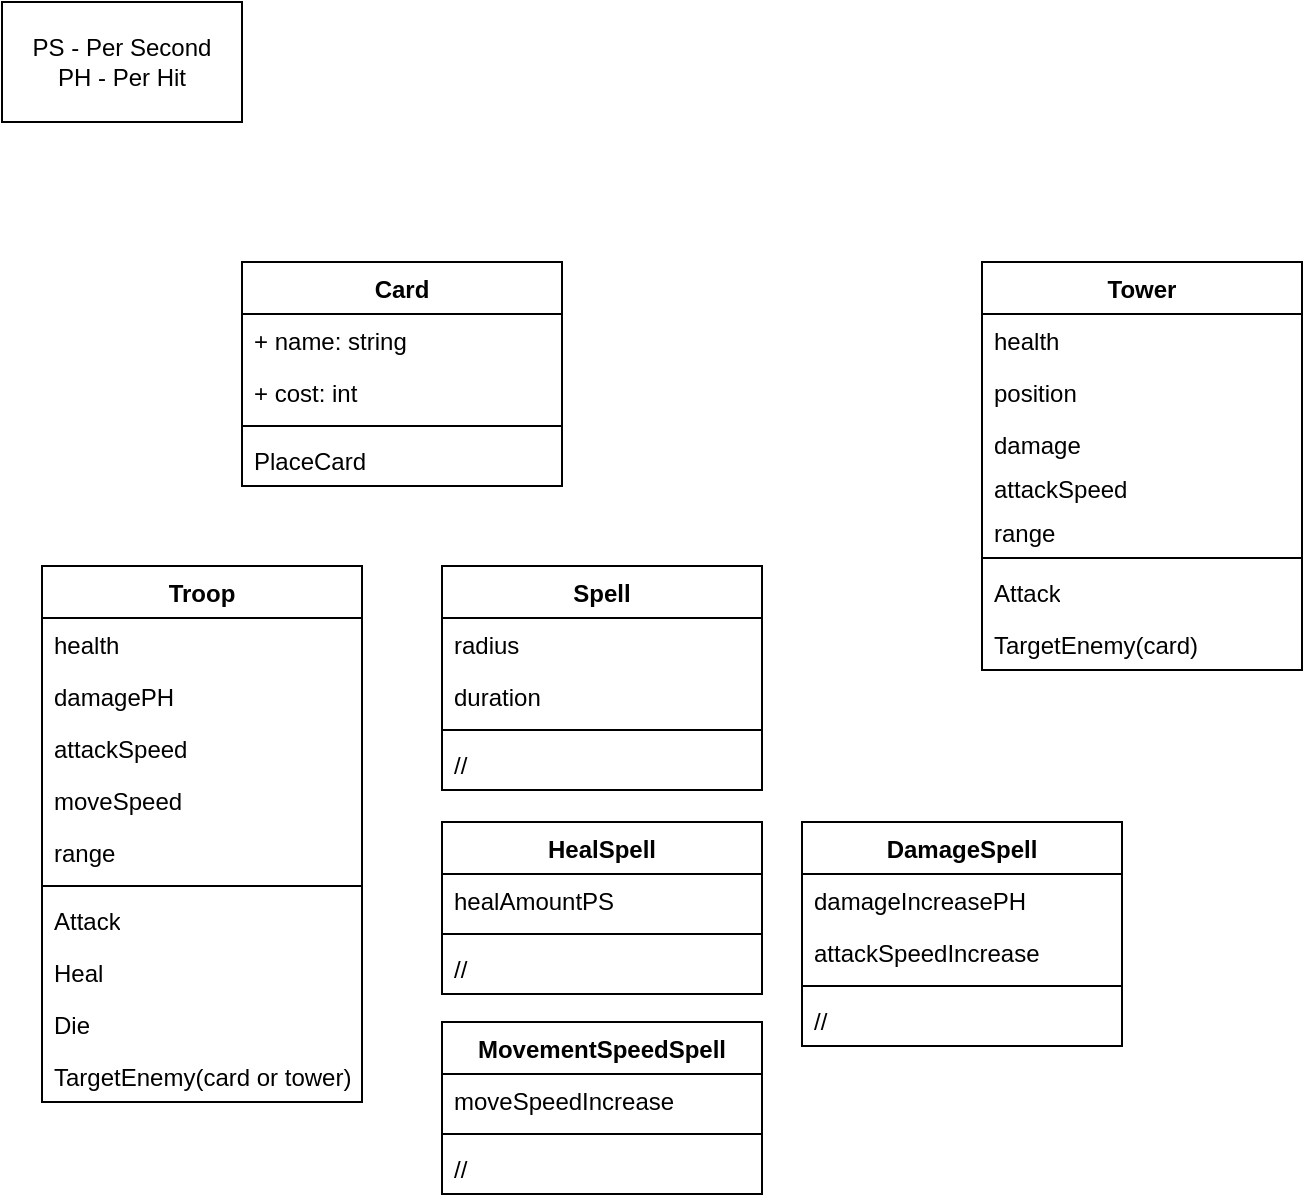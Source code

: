 <mxfile version="24.0.2" type="device">
  <diagram id="C5RBs43oDa-KdzZeNtuy" name="Page-1">
    <mxGraphModel dx="1434" dy="746" grid="1" gridSize="10" guides="1" tooltips="1" connect="1" arrows="1" fold="1" page="1" pageScale="1" pageWidth="827" pageHeight="1169" math="0" shadow="0">
      <root>
        <mxCell id="WIyWlLk6GJQsqaUBKTNV-0" />
        <mxCell id="WIyWlLk6GJQsqaUBKTNV-1" parent="WIyWlLk6GJQsqaUBKTNV-0" />
        <mxCell id="csvhxNmsxQ6Armp73pFt-4" value="Tower" style="swimlane;fontStyle=1;align=center;verticalAlign=top;childLayout=stackLayout;horizontal=1;startSize=26;horizontalStack=0;resizeParent=1;resizeParentMax=0;resizeLast=0;collapsible=1;marginBottom=0;whiteSpace=wrap;html=1;" parent="WIyWlLk6GJQsqaUBKTNV-1" vertex="1">
          <mxGeometry x="580" y="240" width="160" height="204" as="geometry" />
        </mxCell>
        <mxCell id="csvhxNmsxQ6Armp73pFt-5" value="health" style="text;strokeColor=none;fillColor=none;align=left;verticalAlign=top;spacingLeft=4;spacingRight=4;overflow=hidden;rotatable=0;points=[[0,0.5],[1,0.5]];portConstraint=eastwest;whiteSpace=wrap;html=1;" parent="csvhxNmsxQ6Armp73pFt-4" vertex="1">
          <mxGeometry y="26" width="160" height="26" as="geometry" />
        </mxCell>
        <mxCell id="csvhxNmsxQ6Armp73pFt-49" value="position" style="text;strokeColor=none;fillColor=none;align=left;verticalAlign=top;spacingLeft=4;spacingRight=4;overflow=hidden;rotatable=0;points=[[0,0.5],[1,0.5]];portConstraint=eastwest;whiteSpace=wrap;html=1;" parent="csvhxNmsxQ6Armp73pFt-4" vertex="1">
          <mxGeometry y="52" width="160" height="26" as="geometry" />
        </mxCell>
        <mxCell id="csvhxNmsxQ6Armp73pFt-50" value="damage" style="text;strokeColor=none;fillColor=none;align=left;verticalAlign=top;spacingLeft=4;spacingRight=4;overflow=hidden;rotatable=0;points=[[0,0.5],[1,0.5]];portConstraint=eastwest;whiteSpace=wrap;html=1;" parent="csvhxNmsxQ6Armp73pFt-4" vertex="1">
          <mxGeometry y="78" width="160" height="22" as="geometry" />
        </mxCell>
        <mxCell id="iNIcQriuoPwsWavCCn1I-0" value="attackSpeed" style="text;strokeColor=none;fillColor=none;align=left;verticalAlign=top;spacingLeft=4;spacingRight=4;overflow=hidden;rotatable=0;points=[[0,0.5],[1,0.5]];portConstraint=eastwest;whiteSpace=wrap;html=1;" parent="csvhxNmsxQ6Armp73pFt-4" vertex="1">
          <mxGeometry y="100" width="160" height="22" as="geometry" />
        </mxCell>
        <mxCell id="iNIcQriuoPwsWavCCn1I-4" value="range" style="text;strokeColor=none;fillColor=none;align=left;verticalAlign=top;spacingLeft=4;spacingRight=4;overflow=hidden;rotatable=0;points=[[0,0.5],[1,0.5]];portConstraint=eastwest;whiteSpace=wrap;html=1;" parent="csvhxNmsxQ6Armp73pFt-4" vertex="1">
          <mxGeometry y="122" width="160" height="22" as="geometry" />
        </mxCell>
        <mxCell id="csvhxNmsxQ6Armp73pFt-6" value="" style="line;strokeWidth=1;fillColor=none;align=left;verticalAlign=middle;spacingTop=-1;spacingLeft=3;spacingRight=3;rotatable=0;labelPosition=right;points=[];portConstraint=eastwest;strokeColor=inherit;" parent="csvhxNmsxQ6Armp73pFt-4" vertex="1">
          <mxGeometry y="144" width="160" height="8" as="geometry" />
        </mxCell>
        <mxCell id="csvhxNmsxQ6Armp73pFt-7" value="Attack" style="text;strokeColor=none;fillColor=none;align=left;verticalAlign=top;spacingLeft=4;spacingRight=4;overflow=hidden;rotatable=0;points=[[0,0.5],[1,0.5]];portConstraint=eastwest;whiteSpace=wrap;html=1;" parent="csvhxNmsxQ6Armp73pFt-4" vertex="1">
          <mxGeometry y="152" width="160" height="26" as="geometry" />
        </mxCell>
        <mxCell id="csvhxNmsxQ6Armp73pFt-51" value="TargetEnemy(card)" style="text;strokeColor=none;fillColor=none;align=left;verticalAlign=top;spacingLeft=4;spacingRight=4;overflow=hidden;rotatable=0;points=[[0,0.5],[1,0.5]];portConstraint=eastwest;whiteSpace=wrap;html=1;" parent="csvhxNmsxQ6Armp73pFt-4" vertex="1">
          <mxGeometry y="178" width="160" height="26" as="geometry" />
        </mxCell>
        <mxCell id="csvhxNmsxQ6Armp73pFt-16" value="Card" style="swimlane;fontStyle=1;align=center;verticalAlign=top;childLayout=stackLayout;horizontal=1;startSize=26;horizontalStack=0;resizeParent=1;resizeParentMax=0;resizeLast=0;collapsible=1;marginBottom=0;whiteSpace=wrap;html=1;" parent="WIyWlLk6GJQsqaUBKTNV-1" vertex="1">
          <mxGeometry x="210" y="240" width="160" height="112" as="geometry" />
        </mxCell>
        <mxCell id="csvhxNmsxQ6Armp73pFt-17" value="+ name: string" style="text;strokeColor=none;fillColor=none;align=left;verticalAlign=top;spacingLeft=4;spacingRight=4;overflow=hidden;rotatable=0;points=[[0,0.5],[1,0.5]];portConstraint=eastwest;whiteSpace=wrap;html=1;" parent="csvhxNmsxQ6Armp73pFt-16" vertex="1">
          <mxGeometry y="26" width="160" height="26" as="geometry" />
        </mxCell>
        <mxCell id="csvhxNmsxQ6Armp73pFt-41" value="+ cost: int" style="text;strokeColor=none;fillColor=none;align=left;verticalAlign=top;spacingLeft=4;spacingRight=4;overflow=hidden;rotatable=0;points=[[0,0.5],[1,0.5]];portConstraint=eastwest;whiteSpace=wrap;html=1;" parent="csvhxNmsxQ6Armp73pFt-16" vertex="1">
          <mxGeometry y="52" width="160" height="26" as="geometry" />
        </mxCell>
        <mxCell id="csvhxNmsxQ6Armp73pFt-18" value="" style="line;strokeWidth=1;fillColor=none;align=left;verticalAlign=middle;spacingTop=-1;spacingLeft=3;spacingRight=3;rotatable=0;labelPosition=right;points=[];portConstraint=eastwest;strokeColor=inherit;" parent="csvhxNmsxQ6Armp73pFt-16" vertex="1">
          <mxGeometry y="78" width="160" height="8" as="geometry" />
        </mxCell>
        <mxCell id="csvhxNmsxQ6Armp73pFt-19" value="PlaceCard" style="text;strokeColor=none;fillColor=none;align=left;verticalAlign=top;spacingLeft=4;spacingRight=4;overflow=hidden;rotatable=0;points=[[0,0.5],[1,0.5]];portConstraint=eastwest;whiteSpace=wrap;html=1;" parent="csvhxNmsxQ6Armp73pFt-16" vertex="1">
          <mxGeometry y="86" width="160" height="26" as="geometry" />
        </mxCell>
        <mxCell id="csvhxNmsxQ6Armp73pFt-32" value="Spell" style="swimlane;fontStyle=1;align=center;verticalAlign=top;childLayout=stackLayout;horizontal=1;startSize=26;horizontalStack=0;resizeParent=1;resizeParentMax=0;resizeLast=0;collapsible=1;marginBottom=0;whiteSpace=wrap;html=1;" parent="WIyWlLk6GJQsqaUBKTNV-1" vertex="1">
          <mxGeometry x="310" y="392" width="160" height="112" as="geometry" />
        </mxCell>
        <mxCell id="csvhxNmsxQ6Armp73pFt-33" value="radius" style="text;strokeColor=none;fillColor=none;align=left;verticalAlign=top;spacingLeft=4;spacingRight=4;overflow=hidden;rotatable=0;points=[[0,0.5],[1,0.5]];portConstraint=eastwest;whiteSpace=wrap;html=1;" parent="csvhxNmsxQ6Armp73pFt-32" vertex="1">
          <mxGeometry y="26" width="160" height="26" as="geometry" />
        </mxCell>
        <mxCell id="csvhxNmsxQ6Armp73pFt-47" value="duration" style="text;strokeColor=none;fillColor=none;align=left;verticalAlign=top;spacingLeft=4;spacingRight=4;overflow=hidden;rotatable=0;points=[[0,0.5],[1,0.5]];portConstraint=eastwest;whiteSpace=wrap;html=1;" parent="csvhxNmsxQ6Armp73pFt-32" vertex="1">
          <mxGeometry y="52" width="160" height="26" as="geometry" />
        </mxCell>
        <mxCell id="csvhxNmsxQ6Armp73pFt-34" value="" style="line;strokeWidth=1;fillColor=none;align=left;verticalAlign=middle;spacingTop=-1;spacingLeft=3;spacingRight=3;rotatable=0;labelPosition=right;points=[];portConstraint=eastwest;strokeColor=inherit;" parent="csvhxNmsxQ6Armp73pFt-32" vertex="1">
          <mxGeometry y="78" width="160" height="8" as="geometry" />
        </mxCell>
        <mxCell id="csvhxNmsxQ6Armp73pFt-35" value="//" style="text;strokeColor=none;fillColor=none;align=left;verticalAlign=top;spacingLeft=4;spacingRight=4;overflow=hidden;rotatable=0;points=[[0,0.5],[1,0.5]];portConstraint=eastwest;whiteSpace=wrap;html=1;" parent="csvhxNmsxQ6Armp73pFt-32" vertex="1">
          <mxGeometry y="86" width="160" height="26" as="geometry" />
        </mxCell>
        <mxCell id="csvhxNmsxQ6Armp73pFt-36" value="Troop" style="swimlane;fontStyle=1;align=center;verticalAlign=top;childLayout=stackLayout;horizontal=1;startSize=26;horizontalStack=0;resizeParent=1;resizeParentMax=0;resizeLast=0;collapsible=1;marginBottom=0;whiteSpace=wrap;html=1;" parent="WIyWlLk6GJQsqaUBKTNV-1" vertex="1">
          <mxGeometry x="110" y="392" width="160" height="268" as="geometry" />
        </mxCell>
        <mxCell id="csvhxNmsxQ6Armp73pFt-37" value="health" style="text;strokeColor=none;fillColor=none;align=left;verticalAlign=top;spacingLeft=4;spacingRight=4;overflow=hidden;rotatable=0;points=[[0,0.5],[1,0.5]];portConstraint=eastwest;whiteSpace=wrap;html=1;" parent="csvhxNmsxQ6Armp73pFt-36" vertex="1">
          <mxGeometry y="26" width="160" height="26" as="geometry" />
        </mxCell>
        <mxCell id="csvhxNmsxQ6Armp73pFt-42" value="damagePH" style="text;strokeColor=none;fillColor=none;align=left;verticalAlign=top;spacingLeft=4;spacingRight=4;overflow=hidden;rotatable=0;points=[[0,0.5],[1,0.5]];portConstraint=eastwest;whiteSpace=wrap;html=1;" parent="csvhxNmsxQ6Armp73pFt-36" vertex="1">
          <mxGeometry y="52" width="160" height="26" as="geometry" />
        </mxCell>
        <mxCell id="iNIcQriuoPwsWavCCn1I-7" value="attackSpeed" style="text;strokeColor=none;fillColor=none;align=left;verticalAlign=top;spacingLeft=4;spacingRight=4;overflow=hidden;rotatable=0;points=[[0,0.5],[1,0.5]];portConstraint=eastwest;whiteSpace=wrap;html=1;" parent="csvhxNmsxQ6Armp73pFt-36" vertex="1">
          <mxGeometry y="78" width="160" height="26" as="geometry" />
        </mxCell>
        <mxCell id="csvhxNmsxQ6Armp73pFt-43" value="moveSpeed" style="text;strokeColor=none;fillColor=none;align=left;verticalAlign=top;spacingLeft=4;spacingRight=4;overflow=hidden;rotatable=0;points=[[0,0.5],[1,0.5]];portConstraint=eastwest;whiteSpace=wrap;html=1;" parent="csvhxNmsxQ6Armp73pFt-36" vertex="1">
          <mxGeometry y="104" width="160" height="26" as="geometry" />
        </mxCell>
        <mxCell id="csvhxNmsxQ6Armp73pFt-44" value="range" style="text;strokeColor=none;fillColor=none;align=left;verticalAlign=top;spacingLeft=4;spacingRight=4;overflow=hidden;rotatable=0;points=[[0,0.5],[1,0.5]];portConstraint=eastwest;whiteSpace=wrap;html=1;" parent="csvhxNmsxQ6Armp73pFt-36" vertex="1">
          <mxGeometry y="130" width="160" height="26" as="geometry" />
        </mxCell>
        <mxCell id="csvhxNmsxQ6Armp73pFt-38" value="" style="line;strokeWidth=1;fillColor=none;align=left;verticalAlign=middle;spacingTop=-1;spacingLeft=3;spacingRight=3;rotatable=0;labelPosition=right;points=[];portConstraint=eastwest;strokeColor=inherit;" parent="csvhxNmsxQ6Armp73pFt-36" vertex="1">
          <mxGeometry y="156" width="160" height="8" as="geometry" />
        </mxCell>
        <mxCell id="csvhxNmsxQ6Armp73pFt-45" value="Attack" style="text;strokeColor=none;fillColor=none;align=left;verticalAlign=top;spacingLeft=4;spacingRight=4;overflow=hidden;rotatable=0;points=[[0,0.5],[1,0.5]];portConstraint=eastwest;whiteSpace=wrap;html=1;" parent="csvhxNmsxQ6Armp73pFt-36" vertex="1">
          <mxGeometry y="164" width="160" height="26" as="geometry" />
        </mxCell>
        <mxCell id="iNIcQriuoPwsWavCCn1I-5" value="Heal" style="text;strokeColor=none;fillColor=none;align=left;verticalAlign=top;spacingLeft=4;spacingRight=4;overflow=hidden;rotatable=0;points=[[0,0.5],[1,0.5]];portConstraint=eastwest;whiteSpace=wrap;html=1;" parent="csvhxNmsxQ6Armp73pFt-36" vertex="1">
          <mxGeometry y="190" width="160" height="26" as="geometry" />
        </mxCell>
        <mxCell id="csvhxNmsxQ6Armp73pFt-53" value="Die" style="text;strokeColor=none;fillColor=none;align=left;verticalAlign=top;spacingLeft=4;spacingRight=4;overflow=hidden;rotatable=0;points=[[0,0.5],[1,0.5]];portConstraint=eastwest;whiteSpace=wrap;html=1;" parent="csvhxNmsxQ6Armp73pFt-36" vertex="1">
          <mxGeometry y="216" width="160" height="26" as="geometry" />
        </mxCell>
        <mxCell id="csvhxNmsxQ6Armp73pFt-55" value="TargetEnemy(card or tower)" style="text;strokeColor=none;fillColor=none;align=left;verticalAlign=top;spacingLeft=4;spacingRight=4;overflow=hidden;rotatable=0;points=[[0,0.5],[1,0.5]];portConstraint=eastwest;whiteSpace=wrap;html=1;" parent="csvhxNmsxQ6Armp73pFt-36" vertex="1">
          <mxGeometry y="242" width="160" height="26" as="geometry" />
        </mxCell>
        <mxCell id="iNIcQriuoPwsWavCCn1I-9" value="HealSpell" style="swimlane;fontStyle=1;align=center;verticalAlign=top;childLayout=stackLayout;horizontal=1;startSize=26;horizontalStack=0;resizeParent=1;resizeParentMax=0;resizeLast=0;collapsible=1;marginBottom=0;whiteSpace=wrap;html=1;" parent="WIyWlLk6GJQsqaUBKTNV-1" vertex="1">
          <mxGeometry x="310" y="520" width="160" height="86" as="geometry" />
        </mxCell>
        <mxCell id="iNIcQriuoPwsWavCCn1I-13" value="healAmountPS" style="text;strokeColor=none;fillColor=none;align=left;verticalAlign=top;spacingLeft=4;spacingRight=4;overflow=hidden;rotatable=0;points=[[0,0.5],[1,0.5]];portConstraint=eastwest;whiteSpace=wrap;html=1;" parent="iNIcQriuoPwsWavCCn1I-9" vertex="1">
          <mxGeometry y="26" width="160" height="26" as="geometry" />
        </mxCell>
        <mxCell id="iNIcQriuoPwsWavCCn1I-14" value="" style="line;strokeWidth=1;fillColor=none;align=left;verticalAlign=middle;spacingTop=-1;spacingLeft=3;spacingRight=3;rotatable=0;labelPosition=right;points=[];portConstraint=eastwest;strokeColor=inherit;" parent="iNIcQriuoPwsWavCCn1I-9" vertex="1">
          <mxGeometry y="52" width="160" height="8" as="geometry" />
        </mxCell>
        <mxCell id="iNIcQriuoPwsWavCCn1I-15" value="//" style="text;strokeColor=none;fillColor=none;align=left;verticalAlign=top;spacingLeft=4;spacingRight=4;overflow=hidden;rotatable=0;points=[[0,0.5],[1,0.5]];portConstraint=eastwest;whiteSpace=wrap;html=1;" parent="iNIcQriuoPwsWavCCn1I-9" vertex="1">
          <mxGeometry y="60" width="160" height="26" as="geometry" />
        </mxCell>
        <mxCell id="iNIcQriuoPwsWavCCn1I-16" value="DamageSpell" style="swimlane;fontStyle=1;align=center;verticalAlign=top;childLayout=stackLayout;horizontal=1;startSize=26;horizontalStack=0;resizeParent=1;resizeParentMax=0;resizeLast=0;collapsible=1;marginBottom=0;whiteSpace=wrap;html=1;" parent="WIyWlLk6GJQsqaUBKTNV-1" vertex="1">
          <mxGeometry x="490" y="520" width="160" height="112" as="geometry" />
        </mxCell>
        <mxCell id="iNIcQriuoPwsWavCCn1I-17" value="damageIncreasePH" style="text;strokeColor=none;fillColor=none;align=left;verticalAlign=top;spacingLeft=4;spacingRight=4;overflow=hidden;rotatable=0;points=[[0,0.5],[1,0.5]];portConstraint=eastwest;whiteSpace=wrap;html=1;" parent="iNIcQriuoPwsWavCCn1I-16" vertex="1">
          <mxGeometry y="26" width="160" height="26" as="geometry" />
        </mxCell>
        <mxCell id="GaQi7xk27JUv1yIqM9jF-0" value="attackSpeedIncrease" style="text;strokeColor=none;fillColor=none;align=left;verticalAlign=top;spacingLeft=4;spacingRight=4;overflow=hidden;rotatable=0;points=[[0,0.5],[1,0.5]];portConstraint=eastwest;whiteSpace=wrap;html=1;" vertex="1" parent="iNIcQriuoPwsWavCCn1I-16">
          <mxGeometry y="52" width="160" height="26" as="geometry" />
        </mxCell>
        <mxCell id="iNIcQriuoPwsWavCCn1I-19" value="" style="line;strokeWidth=1;fillColor=none;align=left;verticalAlign=middle;spacingTop=-1;spacingLeft=3;spacingRight=3;rotatable=0;labelPosition=right;points=[];portConstraint=eastwest;strokeColor=inherit;" parent="iNIcQriuoPwsWavCCn1I-16" vertex="1">
          <mxGeometry y="78" width="160" height="8" as="geometry" />
        </mxCell>
        <mxCell id="iNIcQriuoPwsWavCCn1I-20" value="//" style="text;strokeColor=none;fillColor=none;align=left;verticalAlign=top;spacingLeft=4;spacingRight=4;overflow=hidden;rotatable=0;points=[[0,0.5],[1,0.5]];portConstraint=eastwest;whiteSpace=wrap;html=1;" parent="iNIcQriuoPwsWavCCn1I-16" vertex="1">
          <mxGeometry y="86" width="160" height="26" as="geometry" />
        </mxCell>
        <mxCell id="iNIcQriuoPwsWavCCn1I-21" value="MovementSpeedSpell" style="swimlane;fontStyle=1;align=center;verticalAlign=top;childLayout=stackLayout;horizontal=1;startSize=26;horizontalStack=0;resizeParent=1;resizeParentMax=0;resizeLast=0;collapsible=1;marginBottom=0;whiteSpace=wrap;html=1;" parent="WIyWlLk6GJQsqaUBKTNV-1" vertex="1">
          <mxGeometry x="310" y="620" width="160" height="86" as="geometry" />
        </mxCell>
        <mxCell id="iNIcQriuoPwsWavCCn1I-23" value="moveSpeedIncrease" style="text;strokeColor=none;fillColor=none;align=left;verticalAlign=top;spacingLeft=4;spacingRight=4;overflow=hidden;rotatable=0;points=[[0,0.5],[1,0.5]];portConstraint=eastwest;whiteSpace=wrap;html=1;" parent="iNIcQriuoPwsWavCCn1I-21" vertex="1">
          <mxGeometry y="26" width="160" height="26" as="geometry" />
        </mxCell>
        <mxCell id="iNIcQriuoPwsWavCCn1I-24" value="" style="line;strokeWidth=1;fillColor=none;align=left;verticalAlign=middle;spacingTop=-1;spacingLeft=3;spacingRight=3;rotatable=0;labelPosition=right;points=[];portConstraint=eastwest;strokeColor=inherit;" parent="iNIcQriuoPwsWavCCn1I-21" vertex="1">
          <mxGeometry y="52" width="160" height="8" as="geometry" />
        </mxCell>
        <mxCell id="iNIcQriuoPwsWavCCn1I-25" value="//" style="text;strokeColor=none;fillColor=none;align=left;verticalAlign=top;spacingLeft=4;spacingRight=4;overflow=hidden;rotatable=0;points=[[0,0.5],[1,0.5]];portConstraint=eastwest;whiteSpace=wrap;html=1;" parent="iNIcQriuoPwsWavCCn1I-21" vertex="1">
          <mxGeometry y="60" width="160" height="26" as="geometry" />
        </mxCell>
        <mxCell id="GaQi7xk27JUv1yIqM9jF-1" value="PS - Per Second&lt;div&gt;PH - Per Hit&lt;/div&gt;" style="rounded=0;whiteSpace=wrap;html=1;" vertex="1" parent="WIyWlLk6GJQsqaUBKTNV-1">
          <mxGeometry x="90" y="110" width="120" height="60" as="geometry" />
        </mxCell>
      </root>
    </mxGraphModel>
  </diagram>
</mxfile>
